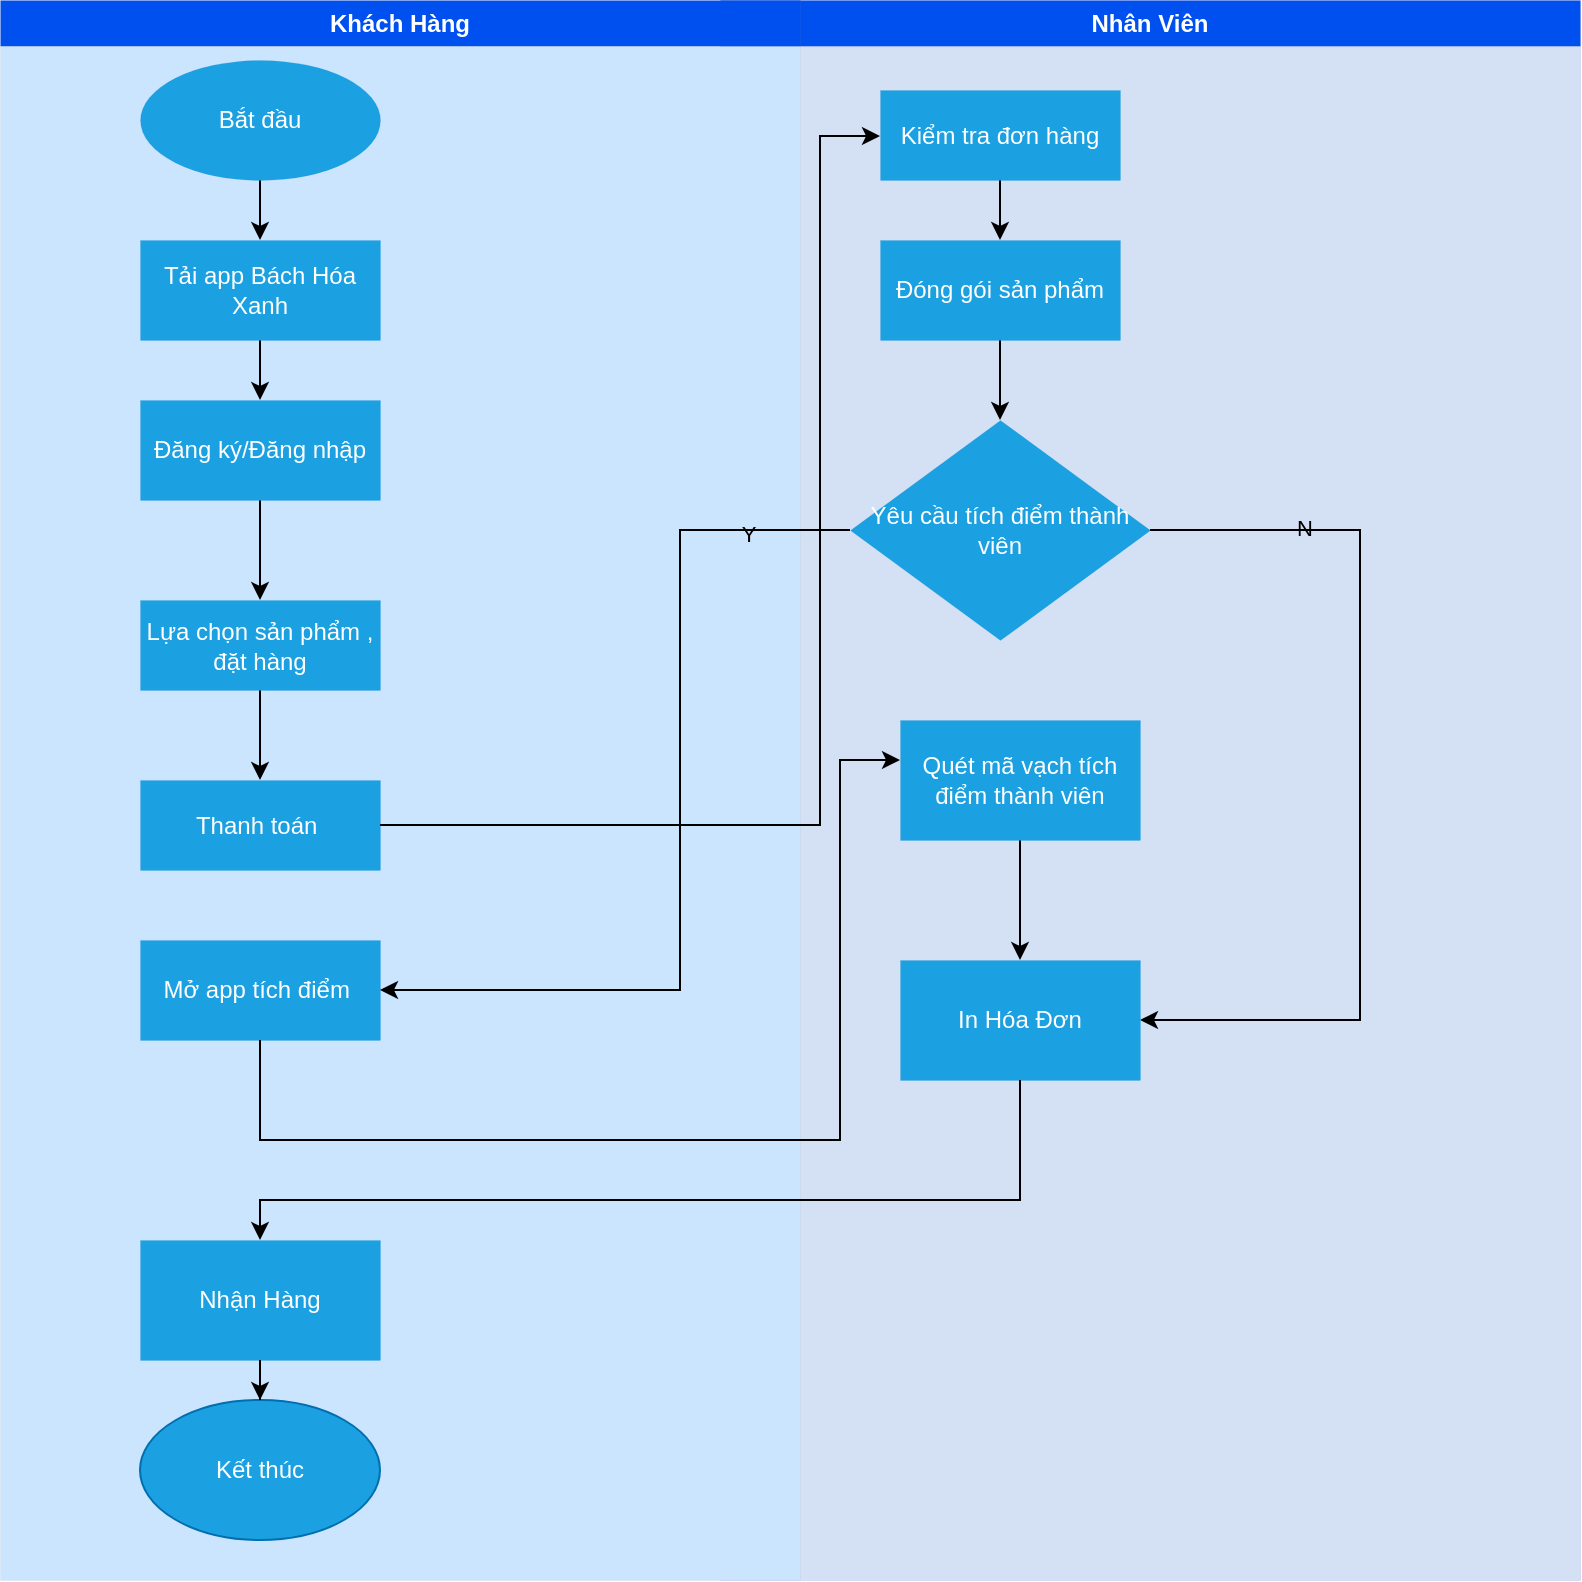 <mxfile version="21.8.1" type="github">
  <diagram name="Page-1" id="g4vfCzUCj91c36vyLJ7d">
    <mxGraphModel dx="794" dy="750" grid="1" gridSize="10" guides="1" tooltips="1" connect="1" arrows="1" fold="1" page="1" pageScale="1" pageWidth="850" pageHeight="1100" math="0" shadow="0">
      <root>
        <mxCell id="0" />
        <mxCell id="1" parent="0" />
        <mxCell id="KjQ4x52AJerbCPEZgsgj-18" value="Nhân Viên" style="swimlane;whiteSpace=wrap;html=1;fontColor=#ffffff;labelBackgroundColor=none;fillColor=#0050ef;strokeColor=#001DBC;strokeWidth=0;swimlaneFillColor=#D4E1F5;" parent="1" vertex="1">
          <mxGeometry x="440" y="160" width="430" height="790" as="geometry" />
        </mxCell>
        <mxCell id="KjQ4x52AJerbCPEZgsgj-33" value="" style="edgeStyle=orthogonalEdgeStyle;rounded=0;orthogonalLoop=1;jettySize=auto;html=1;fontColor=#FFFFFF;labelBackgroundColor=default;" parent="KjQ4x52AJerbCPEZgsgj-18" source="KjQ4x52AJerbCPEZgsgj-30" target="KjQ4x52AJerbCPEZgsgj-32" edge="1">
          <mxGeometry relative="1" as="geometry" />
        </mxCell>
        <mxCell id="KjQ4x52AJerbCPEZgsgj-30" value="Kiểm tra đơn hàng" style="whiteSpace=wrap;html=1;fontColor=#ffffff;labelBackgroundColor=none;fillColor=#1ba1e2;strokeColor=#006EAF;strokeWidth=0;" parent="KjQ4x52AJerbCPEZgsgj-18" vertex="1">
          <mxGeometry x="80" y="45" width="120" height="45" as="geometry" />
        </mxCell>
        <mxCell id="KjQ4x52AJerbCPEZgsgj-37" value="" style="edgeStyle=orthogonalEdgeStyle;rounded=0;orthogonalLoop=1;jettySize=auto;html=1;fontColor=#FFFFFF;labelBackgroundColor=default;" parent="KjQ4x52AJerbCPEZgsgj-18" source="KjQ4x52AJerbCPEZgsgj-32" target="KjQ4x52AJerbCPEZgsgj-36" edge="1">
          <mxGeometry relative="1" as="geometry" />
        </mxCell>
        <mxCell id="KjQ4x52AJerbCPEZgsgj-32" value="Đóng gói sản phẩm" style="whiteSpace=wrap;html=1;fontColor=#ffffff;labelBackgroundColor=none;fillColor=#1ba1e2;strokeColor=#006EAF;strokeWidth=0;" parent="KjQ4x52AJerbCPEZgsgj-18" vertex="1">
          <mxGeometry x="80" y="120" width="120" height="50" as="geometry" />
        </mxCell>
        <mxCell id="KjQ4x52AJerbCPEZgsgj-39" value="" style="edgeStyle=orthogonalEdgeStyle;rounded=0;orthogonalLoop=1;jettySize=auto;html=1;fontColor=#FFFFFF;labelBackgroundColor=default;" parent="KjQ4x52AJerbCPEZgsgj-18" source="KjQ4x52AJerbCPEZgsgj-36" target="KjQ4x52AJerbCPEZgsgj-38" edge="1">
          <mxGeometry relative="1" as="geometry">
            <Array as="points">
              <mxPoint x="320" y="265" />
            </Array>
          </mxGeometry>
        </mxCell>
        <mxCell id="KjQ4x52AJerbCPEZgsgj-40" value="N" style="edgeLabel;html=1;align=center;verticalAlign=middle;resizable=0;points=[];fontColor=#000000;labelBackgroundColor=none;" parent="KjQ4x52AJerbCPEZgsgj-39" vertex="1" connectable="0">
          <mxGeometry x="-0.665" y="1" relative="1" as="geometry">
            <mxPoint as="offset" />
          </mxGeometry>
        </mxCell>
        <mxCell id="KjQ4x52AJerbCPEZgsgj-36" value="Yêu cầu tích điểm thành viên&lt;br&gt;" style="rhombus;whiteSpace=wrap;html=1;fontColor=#ffffff;labelBackgroundColor=none;fillColor=#1ba1e2;strokeColor=#006EAF;strokeWidth=0;" parent="KjQ4x52AJerbCPEZgsgj-18" vertex="1">
          <mxGeometry x="65" y="210" width="150" height="110" as="geometry" />
        </mxCell>
        <mxCell id="KjQ4x52AJerbCPEZgsgj-38" value="In Hóa Đơn" style="whiteSpace=wrap;html=1;fontColor=#ffffff;labelBackgroundColor=none;fillColor=#1ba1e2;strokeColor=#006EAF;strokeWidth=0;" parent="KjQ4x52AJerbCPEZgsgj-18" vertex="1">
          <mxGeometry x="90" y="480" width="120" height="60" as="geometry" />
        </mxCell>
        <mxCell id="KjQ4x52AJerbCPEZgsgj-50" style="edgeStyle=orthogonalEdgeStyle;rounded=0;orthogonalLoop=1;jettySize=auto;html=1;entryX=0.5;entryY=0;entryDx=0;entryDy=0;fontColor=#FFFFFF;labelBackgroundColor=default;" parent="KjQ4x52AJerbCPEZgsgj-18" source="KjQ4x52AJerbCPEZgsgj-45" target="KjQ4x52AJerbCPEZgsgj-38" edge="1">
          <mxGeometry relative="1" as="geometry" />
        </mxCell>
        <mxCell id="KjQ4x52AJerbCPEZgsgj-45" value="Quét mã vạch tích điểm thành viên&lt;br&gt;" style="whiteSpace=wrap;html=1;fontColor=#ffffff;labelBackgroundColor=none;fillColor=#1ba1e2;strokeColor=#006EAF;strokeWidth=0;" parent="KjQ4x52AJerbCPEZgsgj-18" vertex="1">
          <mxGeometry x="90" y="360" width="120" height="60" as="geometry" />
        </mxCell>
        <mxCell id="KjQ4x52AJerbCPEZgsgj-19" value="Khách Hàng" style="swimlane;whiteSpace=wrap;html=1;fontColor=#ffffff;labelBackgroundColor=none;fillColor=#0050ef;strokeColor=#8d8f9a;strokeWidth=0;labelBorderColor=none;swimlaneFillColor=#CCE5FF;" parent="1" vertex="1">
          <mxGeometry x="80" y="160" width="400" height="790" as="geometry" />
        </mxCell>
        <mxCell id="KjQ4x52AJerbCPEZgsgj-22" value="" style="edgeStyle=orthogonalEdgeStyle;rounded=0;orthogonalLoop=1;jettySize=auto;html=1;fontColor=#FFFFFF;labelBackgroundColor=default;" parent="KjQ4x52AJerbCPEZgsgj-19" source="KjQ4x52AJerbCPEZgsgj-20" target="KjQ4x52AJerbCPEZgsgj-21" edge="1">
          <mxGeometry relative="1" as="geometry" />
        </mxCell>
        <mxCell id="KjQ4x52AJerbCPEZgsgj-20" value="Bắt đầu" style="ellipse;whiteSpace=wrap;html=1;fontColor=#ffffff;labelBackgroundColor=none;fillColor=#1ba1e2;strokeColor=#006EAF;strokeWidth=0;" parent="KjQ4x52AJerbCPEZgsgj-19" vertex="1">
          <mxGeometry x="70" y="30" width="120" height="60" as="geometry" />
        </mxCell>
        <mxCell id="KjQ4x52AJerbCPEZgsgj-24" value="" style="edgeStyle=orthogonalEdgeStyle;rounded=0;orthogonalLoop=1;jettySize=auto;html=1;fontColor=#FFFFFF;labelBackgroundColor=default;" parent="KjQ4x52AJerbCPEZgsgj-19" source="KjQ4x52AJerbCPEZgsgj-21" target="KjQ4x52AJerbCPEZgsgj-23" edge="1">
          <mxGeometry relative="1" as="geometry" />
        </mxCell>
        <mxCell id="KjQ4x52AJerbCPEZgsgj-21" value="Tải app Bách Hóa Xanh" style="whiteSpace=wrap;html=1;fontColor=#ffffff;labelBackgroundColor=none;fillColor=#1ba1e2;strokeColor=#006EAF;strokeWidth=0;" parent="KjQ4x52AJerbCPEZgsgj-19" vertex="1">
          <mxGeometry x="70" y="120" width="120" height="50" as="geometry" />
        </mxCell>
        <mxCell id="KjQ4x52AJerbCPEZgsgj-26" value="" style="edgeStyle=orthogonalEdgeStyle;rounded=0;orthogonalLoop=1;jettySize=auto;html=1;fontColor=#FFFFFF;labelBackgroundColor=default;" parent="KjQ4x52AJerbCPEZgsgj-19" source="KjQ4x52AJerbCPEZgsgj-23" target="KjQ4x52AJerbCPEZgsgj-25" edge="1">
          <mxGeometry relative="1" as="geometry" />
        </mxCell>
        <mxCell id="KjQ4x52AJerbCPEZgsgj-23" value="Đăng ký/Đăng nhập" style="whiteSpace=wrap;html=1;fontColor=#ffffff;labelBackgroundColor=none;fillColor=#1ba1e2;strokeColor=#006EAF;strokeWidth=0;" parent="KjQ4x52AJerbCPEZgsgj-19" vertex="1">
          <mxGeometry x="70" y="200" width="120" height="50" as="geometry" />
        </mxCell>
        <mxCell id="KjQ4x52AJerbCPEZgsgj-29" value="" style="edgeStyle=orthogonalEdgeStyle;rounded=0;orthogonalLoop=1;jettySize=auto;html=1;fontColor=#FFFFFF;labelBackgroundColor=default;" parent="KjQ4x52AJerbCPEZgsgj-19" source="KjQ4x52AJerbCPEZgsgj-25" target="KjQ4x52AJerbCPEZgsgj-28" edge="1">
          <mxGeometry relative="1" as="geometry" />
        </mxCell>
        <mxCell id="KjQ4x52AJerbCPEZgsgj-25" value="Lựa chọn sản phẩm , đặt hàng" style="whiteSpace=wrap;html=1;fontColor=#ffffff;labelBackgroundColor=none;fillColor=#1ba1e2;strokeColor=#006EAF;strokeWidth=0;" parent="KjQ4x52AJerbCPEZgsgj-19" vertex="1">
          <mxGeometry x="70" y="300" width="120" height="45" as="geometry" />
        </mxCell>
        <mxCell id="KjQ4x52AJerbCPEZgsgj-28" value="Thanh toán&amp;nbsp;" style="whiteSpace=wrap;html=1;fontColor=#ffffff;labelBackgroundColor=none;fillColor=#1ba1e2;strokeColor=#006EAF;strokeWidth=0;" parent="KjQ4x52AJerbCPEZgsgj-19" vertex="1">
          <mxGeometry x="70" y="390" width="120" height="45" as="geometry" />
        </mxCell>
        <mxCell id="KjQ4x52AJerbCPEZgsgj-41" value="Mở app tích điểm&amp;nbsp;" style="whiteSpace=wrap;html=1;fontColor=#ffffff;labelBackgroundColor=none;fillColor=#1ba1e2;strokeColor=#006EAF;strokeWidth=0;" parent="KjQ4x52AJerbCPEZgsgj-19" vertex="1">
          <mxGeometry x="70" y="470" width="120" height="50" as="geometry" />
        </mxCell>
        <mxCell id="KjQ4x52AJerbCPEZgsgj-53" value="Nhận Hàng" style="whiteSpace=wrap;html=1;fillColor=#1ba1e2;strokeColor=#006EAF;fontColor=#ffffff;labelBackgroundColor=none;strokeWidth=0;" parent="KjQ4x52AJerbCPEZgsgj-19" vertex="1">
          <mxGeometry x="70" y="620" width="120" height="60" as="geometry" />
        </mxCell>
        <mxCell id="KjQ4x52AJerbCPEZgsgj-51" value="Kết thúc" style="ellipse;whiteSpace=wrap;html=1;fontColor=#ffffff;labelBackgroundColor=none;fillColor=#1ba1e2;strokeColor=#006EAF;" parent="KjQ4x52AJerbCPEZgsgj-19" vertex="1">
          <mxGeometry x="70" y="700" width="120" height="70" as="geometry" />
        </mxCell>
        <mxCell id="KjQ4x52AJerbCPEZgsgj-55" style="edgeStyle=orthogonalEdgeStyle;rounded=0;orthogonalLoop=1;jettySize=auto;html=1;" parent="KjQ4x52AJerbCPEZgsgj-19" source="KjQ4x52AJerbCPEZgsgj-53" target="KjQ4x52AJerbCPEZgsgj-51" edge="1">
          <mxGeometry relative="1" as="geometry" />
        </mxCell>
        <mxCell id="KjQ4x52AJerbCPEZgsgj-31" value="" style="edgeStyle=orthogonalEdgeStyle;rounded=0;orthogonalLoop=1;jettySize=auto;html=1;fontColor=#FFFFFF;labelBackgroundColor=default;" parent="1" source="KjQ4x52AJerbCPEZgsgj-28" target="KjQ4x52AJerbCPEZgsgj-30" edge="1">
          <mxGeometry relative="1" as="geometry">
            <Array as="points">
              <mxPoint x="490" y="573" />
              <mxPoint x="490" y="228" />
            </Array>
          </mxGeometry>
        </mxCell>
        <mxCell id="KjQ4x52AJerbCPEZgsgj-42" value="" style="edgeStyle=orthogonalEdgeStyle;rounded=0;orthogonalLoop=1;jettySize=auto;html=1;fontColor=#FFFFFF;labelBackgroundColor=default;" parent="1" source="KjQ4x52AJerbCPEZgsgj-36" target="KjQ4x52AJerbCPEZgsgj-41" edge="1">
          <mxGeometry relative="1" as="geometry">
            <Array as="points">
              <mxPoint x="420" y="425" />
            </Array>
          </mxGeometry>
        </mxCell>
        <mxCell id="KjQ4x52AJerbCPEZgsgj-44" value="Y" style="edgeLabel;html=1;align=center;verticalAlign=middle;resizable=0;points=[];fontColor=#000000;labelBackgroundColor=none;" parent="KjQ4x52AJerbCPEZgsgj-42" vertex="1" connectable="0">
          <mxGeometry x="-0.781" y="2" relative="1" as="geometry">
            <mxPoint as="offset" />
          </mxGeometry>
        </mxCell>
        <mxCell id="KjQ4x52AJerbCPEZgsgj-46" value="" style="edgeStyle=orthogonalEdgeStyle;rounded=0;orthogonalLoop=1;jettySize=auto;html=1;fontColor=#FFFFFF;labelBackgroundColor=default;" parent="1" source="KjQ4x52AJerbCPEZgsgj-41" target="KjQ4x52AJerbCPEZgsgj-45" edge="1">
          <mxGeometry relative="1" as="geometry">
            <Array as="points">
              <mxPoint x="210" y="730" />
              <mxPoint x="500" y="730" />
              <mxPoint x="500" y="540" />
            </Array>
          </mxGeometry>
        </mxCell>
        <mxCell id="KjQ4x52AJerbCPEZgsgj-54" value="" style="edgeStyle=orthogonalEdgeStyle;rounded=0;orthogonalLoop=1;jettySize=auto;html=1;" parent="1" source="KjQ4x52AJerbCPEZgsgj-38" target="KjQ4x52AJerbCPEZgsgj-53" edge="1">
          <mxGeometry relative="1" as="geometry">
            <Array as="points">
              <mxPoint x="590" y="760" />
              <mxPoint x="210" y="760" />
            </Array>
          </mxGeometry>
        </mxCell>
      </root>
    </mxGraphModel>
  </diagram>
</mxfile>
